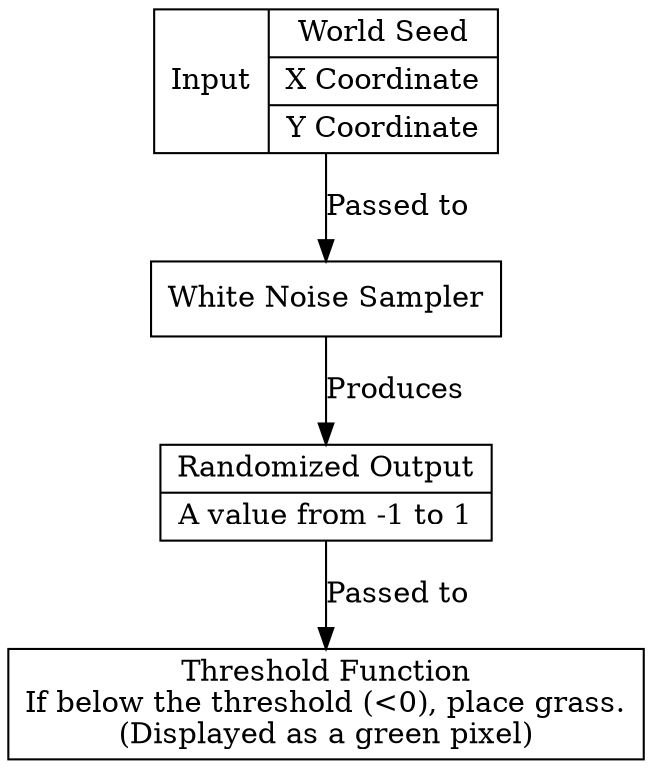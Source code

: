 digraph {
    node [shape=record]

    input [label="Input|{World Seed|X Coordinate|Y Coordinate}"]
    sampler [label="White Noise Sampler"]
    output [label="{Randomized Output|A value from -1 to 1}"]
    thresholdfunction [label="Threshold Function\nIf below the threshold (\<0), place grass.\n(Displayed as a green pixel)"]

    input -> sampler [label="Passed to"]
    sampler -> output [label="Produces"]
    output -> thresholdfunction [label="Passed to"]
}
